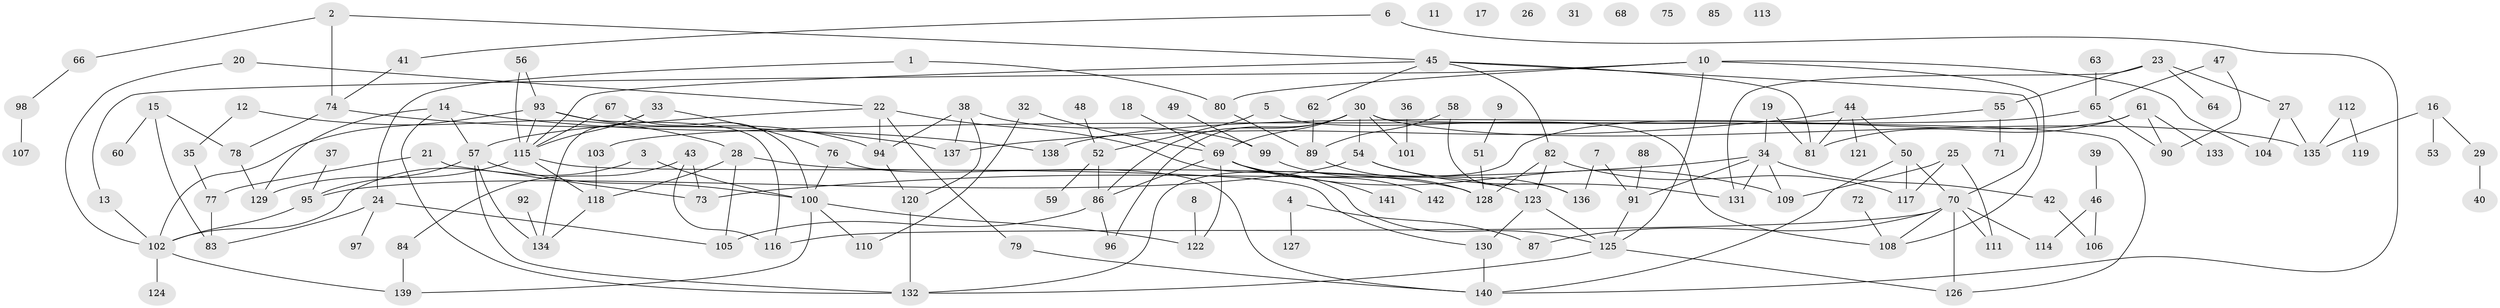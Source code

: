 // coarse degree distribution, {2: 0.24242424242424243, 1: 0.25252525252525254, 0: 0.08080808080808081, 4: 0.1111111111111111, 5: 0.0707070707070707, 3: 0.13131313131313133, 7: 0.030303030303030304, 8: 0.030303030303030304, 6: 0.04040404040404041, 16: 0.010101010101010102}
// Generated by graph-tools (version 1.1) at 2025/42/03/04/25 21:42:32]
// undirected, 142 vertices, 193 edges
graph export_dot {
graph [start="1"]
  node [color=gray90,style=filled];
  1;
  2;
  3;
  4;
  5;
  6;
  7;
  8;
  9;
  10;
  11;
  12;
  13;
  14;
  15;
  16;
  17;
  18;
  19;
  20;
  21;
  22;
  23;
  24;
  25;
  26;
  27;
  28;
  29;
  30;
  31;
  32;
  33;
  34;
  35;
  36;
  37;
  38;
  39;
  40;
  41;
  42;
  43;
  44;
  45;
  46;
  47;
  48;
  49;
  50;
  51;
  52;
  53;
  54;
  55;
  56;
  57;
  58;
  59;
  60;
  61;
  62;
  63;
  64;
  65;
  66;
  67;
  68;
  69;
  70;
  71;
  72;
  73;
  74;
  75;
  76;
  77;
  78;
  79;
  80;
  81;
  82;
  83;
  84;
  85;
  86;
  87;
  88;
  89;
  90;
  91;
  92;
  93;
  94;
  95;
  96;
  97;
  98;
  99;
  100;
  101;
  102;
  103;
  104;
  105;
  106;
  107;
  108;
  109;
  110;
  111;
  112;
  113;
  114;
  115;
  116;
  117;
  118;
  119;
  120;
  121;
  122;
  123;
  124;
  125;
  126;
  127;
  128;
  129;
  130;
  131;
  132;
  133;
  134;
  135;
  136;
  137;
  138;
  139;
  140;
  141;
  142;
  1 -- 24;
  1 -- 80;
  2 -- 45;
  2 -- 66;
  2 -- 74;
  3 -- 100;
  3 -- 102;
  4 -- 87;
  4 -- 127;
  5 -- 52;
  5 -- 108;
  6 -- 41;
  6 -- 140;
  7 -- 91;
  7 -- 136;
  8 -- 122;
  9 -- 51;
  10 -- 13;
  10 -- 80;
  10 -- 104;
  10 -- 108;
  10 -- 125;
  12 -- 28;
  12 -- 35;
  13 -- 102;
  14 -- 57;
  14 -- 129;
  14 -- 132;
  14 -- 138;
  15 -- 60;
  15 -- 78;
  15 -- 83;
  16 -- 29;
  16 -- 53;
  16 -- 135;
  18 -- 69;
  19 -- 34;
  19 -- 81;
  20 -- 22;
  20 -- 102;
  21 -- 73;
  21 -- 77;
  22 -- 57;
  22 -- 79;
  22 -- 94;
  22 -- 125;
  23 -- 27;
  23 -- 55;
  23 -- 64;
  23 -- 131;
  24 -- 83;
  24 -- 97;
  24 -- 105;
  25 -- 109;
  25 -- 111;
  25 -- 117;
  27 -- 104;
  27 -- 135;
  28 -- 105;
  28 -- 118;
  28 -- 128;
  29 -- 40;
  30 -- 54;
  30 -- 69;
  30 -- 86;
  30 -- 96;
  30 -- 101;
  30 -- 126;
  30 -- 135;
  32 -- 69;
  32 -- 110;
  33 -- 76;
  33 -- 115;
  33 -- 134;
  34 -- 42;
  34 -- 73;
  34 -- 91;
  34 -- 109;
  34 -- 131;
  35 -- 77;
  36 -- 101;
  37 -- 95;
  38 -- 94;
  38 -- 99;
  38 -- 120;
  38 -- 137;
  39 -- 46;
  41 -- 74;
  42 -- 106;
  43 -- 73;
  43 -- 84;
  43 -- 116;
  44 -- 50;
  44 -- 81;
  44 -- 121;
  44 -- 137;
  45 -- 62;
  45 -- 70;
  45 -- 81;
  45 -- 82;
  45 -- 115;
  46 -- 106;
  46 -- 114;
  47 -- 65;
  47 -- 90;
  48 -- 52;
  49 -- 99;
  50 -- 70;
  50 -- 117;
  50 -- 140;
  51 -- 128;
  52 -- 59;
  52 -- 86;
  54 -- 95;
  54 -- 131;
  54 -- 136;
  55 -- 71;
  55 -- 138;
  56 -- 93;
  56 -- 115;
  57 -- 95;
  57 -- 100;
  57 -- 132;
  57 -- 134;
  58 -- 89;
  58 -- 136;
  61 -- 81;
  61 -- 90;
  61 -- 132;
  61 -- 133;
  62 -- 89;
  63 -- 65;
  65 -- 90;
  65 -- 103;
  66 -- 98;
  67 -- 100;
  67 -- 115;
  69 -- 86;
  69 -- 109;
  69 -- 122;
  69 -- 141;
  69 -- 142;
  70 -- 87;
  70 -- 108;
  70 -- 111;
  70 -- 114;
  70 -- 116;
  70 -- 126;
  72 -- 108;
  74 -- 78;
  74 -- 137;
  76 -- 100;
  76 -- 140;
  77 -- 83;
  78 -- 129;
  79 -- 140;
  80 -- 89;
  82 -- 117;
  82 -- 123;
  82 -- 128;
  84 -- 139;
  86 -- 96;
  86 -- 105;
  88 -- 91;
  89 -- 123;
  91 -- 125;
  92 -- 134;
  93 -- 94;
  93 -- 102;
  93 -- 115;
  93 -- 116;
  94 -- 120;
  95 -- 102;
  98 -- 107;
  99 -- 128;
  100 -- 110;
  100 -- 122;
  100 -- 139;
  102 -- 124;
  102 -- 139;
  103 -- 118;
  112 -- 119;
  112 -- 135;
  115 -- 118;
  115 -- 129;
  115 -- 130;
  118 -- 134;
  120 -- 132;
  123 -- 125;
  123 -- 130;
  125 -- 126;
  125 -- 132;
  130 -- 140;
}
